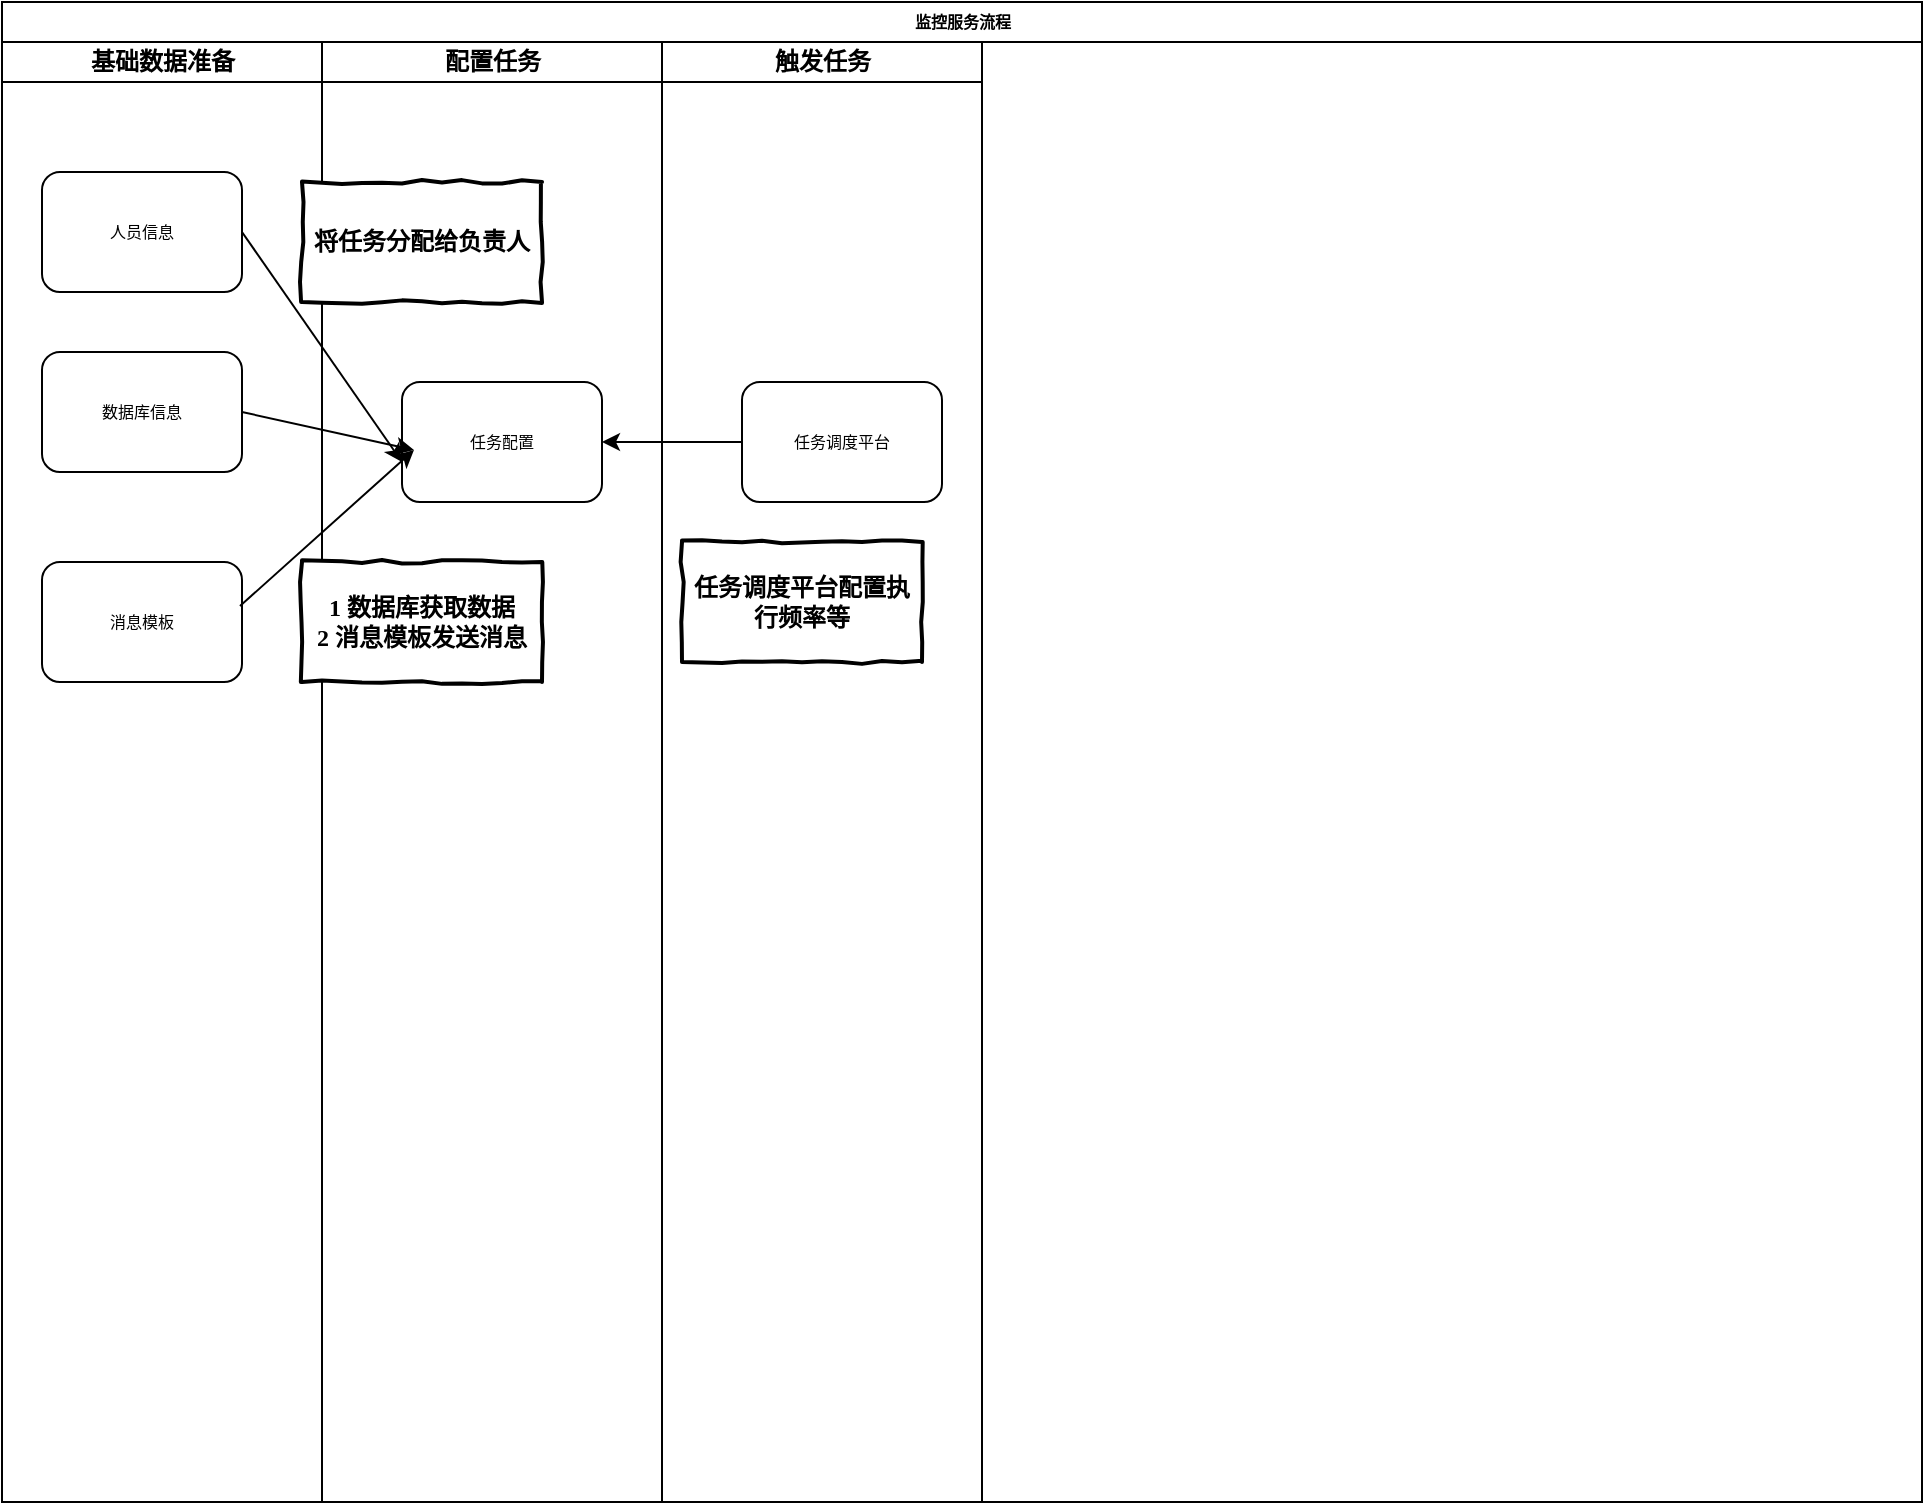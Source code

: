 <mxfile version="12.1.9" type="github" pages="1">
  <diagram name="Page-1" id="74e2e168-ea6b-b213-b513-2b3c1d86103e">
    <mxGraphModel dx="868" dy="492" grid="1" gridSize="10" guides="1" tooltips="1" connect="1" arrows="1" fold="1" page="1" pageScale="1" pageWidth="1100" pageHeight="850" background="#ffffff" math="0" shadow="0">
      <root>
        <mxCell id="0"/>
        <mxCell id="1" parent="0"/>
        <mxCell id="77e6c97f196da883-1" value="监控服务流程" style="swimlane;html=1;childLayout=stackLayout;startSize=20;rounded=0;shadow=0;labelBackgroundColor=none;strokeColor=#000000;strokeWidth=1;fillColor=#ffffff;fontFamily=Verdana;fontSize=8;fontColor=#000000;align=center;" parent="1" vertex="1">
          <mxGeometry x="70" y="40" width="960" height="750" as="geometry"/>
        </mxCell>
        <mxCell id="77e6c97f196da883-2" value="基础数据准备" style="swimlane;html=1;startSize=20;" parent="77e6c97f196da883-1" vertex="1">
          <mxGeometry y="20" width="160" height="730" as="geometry"/>
        </mxCell>
        <mxCell id="77e6c97f196da883-8" value="人员信息" style="rounded=1;whiteSpace=wrap;html=1;shadow=0;labelBackgroundColor=none;strokeColor=#000000;strokeWidth=1;fillColor=#ffffff;fontFamily=Verdana;fontSize=8;fontColor=#000000;align=center;" parent="77e6c97f196da883-2" vertex="1">
          <mxGeometry x="20" y="65" width="100" height="60" as="geometry"/>
        </mxCell>
        <mxCell id="77e6c97f196da883-9" value="数据库信息" style="rounded=1;whiteSpace=wrap;html=1;shadow=0;labelBackgroundColor=none;strokeColor=#000000;strokeWidth=1;fillColor=#ffffff;fontFamily=Verdana;fontSize=8;fontColor=#000000;align=center;" parent="77e6c97f196da883-2" vertex="1">
          <mxGeometry x="20" y="155" width="100" height="60" as="geometry"/>
        </mxCell>
        <mxCell id="77e6c97f196da883-18" value="消息模板" style="rounded=1;whiteSpace=wrap;html=1;shadow=0;labelBackgroundColor=none;strokeColor=#000000;strokeWidth=1;fillColor=#ffffff;fontFamily=Verdana;fontSize=8;fontColor=#000000;align=center;" parent="77e6c97f196da883-2" vertex="1">
          <mxGeometry x="20" y="260" width="100" height="60" as="geometry"/>
        </mxCell>
        <mxCell id="77e6c97f196da883-6" value="配置任务" style="swimlane;html=1;startSize=20;" parent="77e6c97f196da883-1" vertex="1">
          <mxGeometry x="160" y="20" width="170" height="730" as="geometry"/>
        </mxCell>
        <mxCell id="77e6c97f196da883-21" value="任务配置" style="rounded=1;whiteSpace=wrap;html=1;shadow=0;labelBackgroundColor=none;strokeColor=#000000;strokeWidth=1;fillColor=#ffffff;fontFamily=Verdana;fontSize=8;fontColor=#000000;align=center;" parent="77e6c97f196da883-6" vertex="1">
          <mxGeometry x="40" y="170" width="100" height="60" as="geometry"/>
        </mxCell>
        <mxCell id="0r6heg7vgN5LQCULHL35-13" value="将任务分配给负责人" style="html=1;whiteSpace=wrap;comic=1;strokeWidth=2;fontFamily=Comic Sans MS;fontStyle=1;" vertex="1" parent="77e6c97f196da883-6">
          <mxGeometry x="-10" y="70" width="120" height="60" as="geometry"/>
        </mxCell>
        <mxCell id="0r6heg7vgN5LQCULHL35-14" value="1 数据库获取数据&lt;br&gt;2&amp;nbsp;消息模板发送消息" style="html=1;whiteSpace=wrap;comic=1;strokeWidth=2;fontFamily=Comic Sans MS;fontStyle=1;" vertex="1" parent="77e6c97f196da883-6">
          <mxGeometry x="-10" y="260" width="120" height="60" as="geometry"/>
        </mxCell>
        <mxCell id="77e6c97f196da883-7" value="触发任务" style="swimlane;html=1;startSize=20;" parent="77e6c97f196da883-1" vertex="1">
          <mxGeometry x="330" y="20" width="160" height="730" as="geometry"/>
        </mxCell>
        <mxCell id="0r6heg7vgN5LQCULHL35-11" value="任务调度平台" style="rounded=1;whiteSpace=wrap;html=1;shadow=0;labelBackgroundColor=none;strokeColor=#000000;strokeWidth=1;fillColor=#ffffff;fontFamily=Verdana;fontSize=8;fontColor=#000000;align=center;" vertex="1" parent="77e6c97f196da883-7">
          <mxGeometry x="40" y="170" width="100" height="60" as="geometry"/>
        </mxCell>
        <mxCell id="0r6heg7vgN5LQCULHL35-15" value="任务调度平台配置执行频率等" style="html=1;whiteSpace=wrap;comic=1;strokeWidth=2;fontFamily=Comic Sans MS;fontStyle=1;" vertex="1" parent="77e6c97f196da883-7">
          <mxGeometry x="10" y="250" width="120" height="60" as="geometry"/>
        </mxCell>
        <mxCell id="0r6heg7vgN5LQCULHL35-8" value="" style="endArrow=classic;html=1;exitX=1;exitY=0.5;exitDx=0;exitDy=0;" edge="1" parent="77e6c97f196da883-1" source="77e6c97f196da883-8">
          <mxGeometry width="50" height="50" relative="1" as="geometry">
            <mxPoint x="40" y="520" as="sourcePoint"/>
            <mxPoint x="200" y="230" as="targetPoint"/>
            <Array as="points"/>
          </mxGeometry>
        </mxCell>
        <mxCell id="0r6heg7vgN5LQCULHL35-12" value="" style="endArrow=classic;html=1;exitX=0;exitY=0.5;exitDx=0;exitDy=0;entryX=1;entryY=0.5;entryDx=0;entryDy=0;" edge="1" parent="77e6c97f196da883-1" source="0r6heg7vgN5LQCULHL35-11" target="77e6c97f196da883-21">
          <mxGeometry width="50" height="50" relative="1" as="geometry">
            <mxPoint x="270" y="410" as="sourcePoint"/>
            <mxPoint x="370" y="360" as="targetPoint"/>
          </mxGeometry>
        </mxCell>
        <mxCell id="0r6heg7vgN5LQCULHL35-9" value="" style="endArrow=classic;html=1;exitX=1;exitY=0.5;exitDx=0;exitDy=0;entryX=-0.04;entryY=0.4;entryDx=0;entryDy=0;entryPerimeter=0;" edge="1" parent="1" source="77e6c97f196da883-9">
          <mxGeometry width="50" height="50" relative="1" as="geometry">
            <mxPoint x="200" y="165" as="sourcePoint"/>
            <mxPoint x="276" y="264" as="targetPoint"/>
            <Array as="points"/>
          </mxGeometry>
        </mxCell>
        <mxCell id="0r6heg7vgN5LQCULHL35-10" value="" style="endArrow=classic;html=1;exitX=0.99;exitY=0.367;exitDx=0;exitDy=0;entryX=-0.04;entryY=0.4;entryDx=0;entryDy=0;entryPerimeter=0;exitPerimeter=0;" edge="1" parent="1" source="77e6c97f196da883-18">
          <mxGeometry width="50" height="50" relative="1" as="geometry">
            <mxPoint x="200" y="165" as="sourcePoint"/>
            <mxPoint x="276" y="264" as="targetPoint"/>
            <Array as="points"/>
          </mxGeometry>
        </mxCell>
      </root>
    </mxGraphModel>
  </diagram>
</mxfile>
